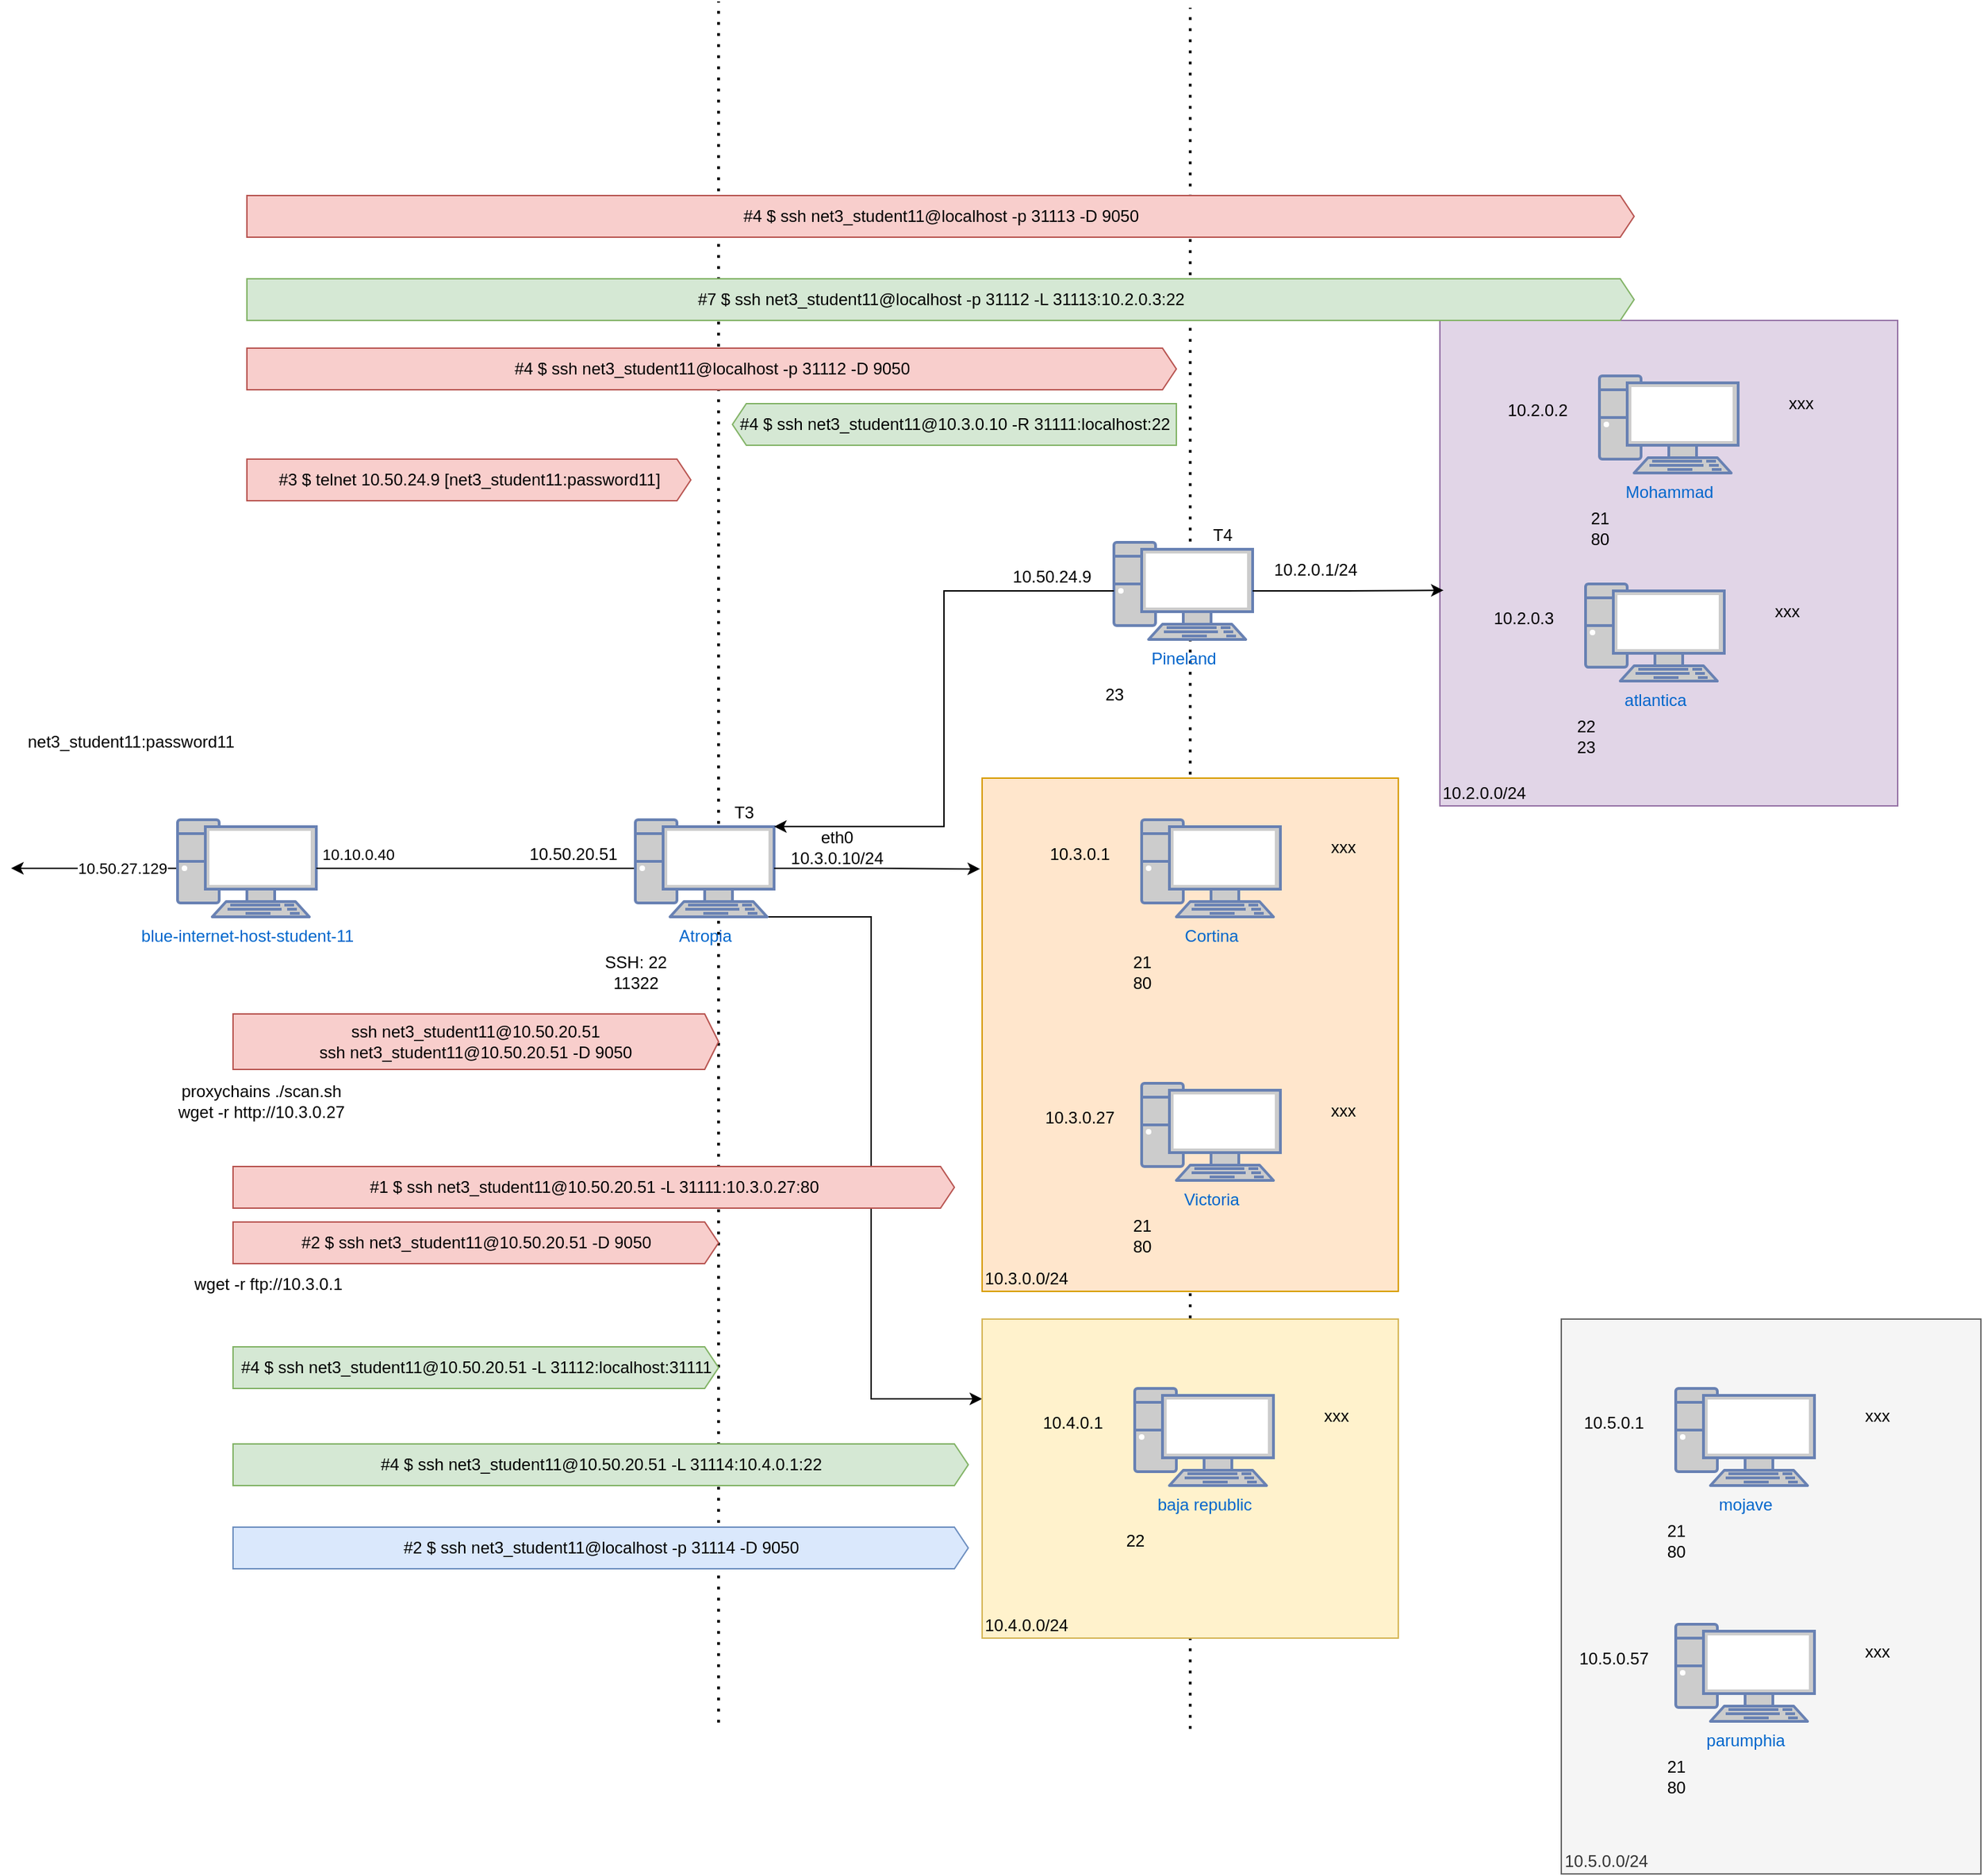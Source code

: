<mxfile version="24.5.4" type="github">
  <diagram name="Page-1" id="i8dF-cm1Uw1nVo0tILhw">
    <mxGraphModel dx="1195" dy="1748" grid="1" gridSize="10" guides="1" tooltips="1" connect="1" arrows="1" fold="1" page="1" pageScale="1" pageWidth="850" pageHeight="1100" math="0" shadow="0">
      <root>
        <mxCell id="0" />
        <mxCell id="1" parent="0" />
        <mxCell id="vsxXptvzrWp35h1PkfIq-12" style="edgeStyle=orthogonalEdgeStyle;rounded=0;orthogonalLoop=1;jettySize=auto;html=1;exitX=0.95;exitY=1;exitDx=0;exitDy=0;exitPerimeter=0;entryX=0;entryY=0.25;entryDx=0;entryDy=0;" edge="1" parent="1" source="qomQaT_PvQXfD7yi_y0e-1" target="vsxXptvzrWp35h1PkfIq-3">
          <mxGeometry relative="1" as="geometry">
            <Array as="points">
              <mxPoint x="630" y="160" />
              <mxPoint x="630" y="508" />
            </Array>
          </mxGeometry>
        </mxCell>
        <mxCell id="qomQaT_PvQXfD7yi_y0e-76" value="10.2.0.0/24" style="rounded=0;whiteSpace=wrap;html=1;fillColor=#e1d5e7;strokeColor=#9673a6;verticalAlign=bottom;align=left;" parent="1" vertex="1">
          <mxGeometry x="1040" y="-270" width="330" height="350" as="geometry" />
        </mxCell>
        <mxCell id="qomQaT_PvQXfD7yi_y0e-63" value="" style="endArrow=none;dashed=1;html=1;dashPattern=1 3;strokeWidth=2;rounded=0;" parent="1" edge="1">
          <mxGeometry width="50" height="50" relative="1" as="geometry">
            <mxPoint x="860.0" y="745.42" as="sourcePoint" />
            <mxPoint x="860.0" y="-495.413" as="targetPoint" />
          </mxGeometry>
        </mxCell>
        <mxCell id="qomQaT_PvQXfD7yi_y0e-62" value="" style="endArrow=none;dashed=1;html=1;dashPattern=1 3;strokeWidth=2;rounded=0;" parent="1" edge="1">
          <mxGeometry width="50" height="50" relative="1" as="geometry">
            <mxPoint x="520" y="740.833" as="sourcePoint" />
            <mxPoint x="520" y="-500" as="targetPoint" />
          </mxGeometry>
        </mxCell>
        <mxCell id="qomQaT_PvQXfD7yi_y0e-46" value="&#xa;10.3.0.0/24" style="rounded=0;verticalAlign=bottom;align=left;fillColor=#ffe6cc;strokeColor=#d79b00;" parent="1" vertex="1">
          <mxGeometry x="710" y="60" width="300" height="370" as="geometry" />
        </mxCell>
        <mxCell id="qomQaT_PvQXfD7yi_y0e-6" style="edgeStyle=orthogonalEdgeStyle;rounded=0;orthogonalLoop=1;jettySize=auto;html=1;exitX=0;exitY=0.5;exitDx=0;exitDy=0;exitPerimeter=0;" parent="1" source="qomQaT_PvQXfD7yi_y0e-2" edge="1">
          <mxGeometry relative="1" as="geometry">
            <mxPoint x="10" y="125" as="targetPoint" />
          </mxGeometry>
        </mxCell>
        <mxCell id="qomQaT_PvQXfD7yi_y0e-7" value="10.50.27.129" style="edgeLabel;html=1;align=center;verticalAlign=middle;resizable=0;points=[];" parent="qomQaT_PvQXfD7yi_y0e-6" vertex="1" connectable="0">
          <mxGeometry x="-0.569" y="-2" relative="1" as="geometry">
            <mxPoint x="-14" y="2" as="offset" />
          </mxGeometry>
        </mxCell>
        <mxCell id="qomQaT_PvQXfD7yi_y0e-2" value="blue-internet-host-student-11" style="fontColor=#0066CC;verticalAlign=top;verticalLabelPosition=bottom;labelPosition=center;align=center;html=1;outlineConnect=0;fillColor=#CCCCCC;strokeColor=#6881B3;gradientColor=none;gradientDirection=north;strokeWidth=2;shape=mxgraph.networks.pc;" parent="1" vertex="1">
          <mxGeometry x="130" y="90" width="100" height="70" as="geometry" />
        </mxCell>
        <mxCell id="qomQaT_PvQXfD7yi_y0e-3" style="edgeStyle=orthogonalEdgeStyle;rounded=0;orthogonalLoop=1;jettySize=auto;html=1;exitX=1;exitY=0.5;exitDx=0;exitDy=0;exitPerimeter=0;endArrow=none;endFill=0;" parent="1" source="qomQaT_PvQXfD7yi_y0e-2" target="qomQaT_PvQXfD7yi_y0e-1" edge="1">
          <mxGeometry relative="1" as="geometry">
            <mxPoint x="370" y="80" as="targetPoint" />
          </mxGeometry>
        </mxCell>
        <mxCell id="qomQaT_PvQXfD7yi_y0e-5" value="10.10.0.40" style="edgeLabel;html=1;align=center;verticalAlign=middle;resizable=0;points=[];" parent="qomQaT_PvQXfD7yi_y0e-3" vertex="1" connectable="0">
          <mxGeometry x="-0.792" relative="1" as="geometry">
            <mxPoint x="6" y="-10" as="offset" />
          </mxGeometry>
        </mxCell>
        <mxCell id="qomQaT_PvQXfD7yi_y0e-9" value="net3_student11:password11" style="text;whiteSpace=wrap;" parent="1" vertex="1">
          <mxGeometry x="20" y="20" width="170" height="40" as="geometry" />
        </mxCell>
        <mxCell id="qomQaT_PvQXfD7yi_y0e-16" value="ssh&amp;nbsp;&lt;span style=&quot;text-align: left; text-wrap: wrap;&quot;&gt;net3_student11@10.50.20.51&lt;/span&gt;&lt;div&gt;&lt;span style=&quot;text-align: left; text-wrap: wrap;&quot;&gt;ssh&amp;nbsp;&lt;/span&gt;&lt;span style=&quot;text-align: left; text-wrap: wrap; background-color: initial;&quot;&gt;net3_student11@10.50.20.51 -D 9050&lt;/span&gt;&lt;/div&gt;" style="html=1;shadow=0;dashed=0;align=center;verticalAlign=middle;shape=mxgraph.arrows2.arrow;dy=0;dx=10;notch=0;whiteSpace=wrap;fillColor=#f8cecc;strokeColor=#b85450;" parent="1" vertex="1">
          <mxGeometry x="170" y="230" width="350" height="40" as="geometry" />
        </mxCell>
        <mxCell id="qomQaT_PvQXfD7yi_y0e-17" value="proxychains ./scan.sh&lt;div&gt;wget -r http://10.3.0.27&lt;br&gt;&lt;/div&gt;" style="text;html=1;align=center;verticalAlign=middle;resizable=0;points=[];autosize=1;strokeColor=none;fillColor=none;" parent="1" vertex="1">
          <mxGeometry x="120" y="273" width="140" height="40" as="geometry" />
        </mxCell>
        <mxCell id="qomQaT_PvQXfD7yi_y0e-21" value="" style="group" parent="1" vertex="1" connectable="0">
          <mxGeometry x="425" y="70" width="225" height="150" as="geometry" />
        </mxCell>
        <mxCell id="qomQaT_PvQXfD7yi_y0e-19" value="" style="group" parent="qomQaT_PvQXfD7yi_y0e-21" vertex="1" connectable="0">
          <mxGeometry y="20" width="225" height="130" as="geometry" />
        </mxCell>
        <mxCell id="qomQaT_PvQXfD7yi_y0e-1" value="Atropia&lt;div&gt;&lt;br&gt;&lt;/div&gt;" style="fontColor=#0066CC;verticalAlign=top;verticalLabelPosition=bottom;labelPosition=center;align=center;html=1;outlineConnect=0;fillColor=#CCCCCC;strokeColor=#6881B3;gradientColor=none;gradientDirection=north;strokeWidth=2;shape=mxgraph.networks.pc;" parent="qomQaT_PvQXfD7yi_y0e-19" vertex="1">
          <mxGeometry x="35" width="100" height="70" as="geometry" />
        </mxCell>
        <mxCell id="qomQaT_PvQXfD7yi_y0e-12" value="SSH: 22&lt;div&gt;11322&lt;/div&gt;" style="text;html=1;align=center;verticalAlign=middle;resizable=0;points=[];autosize=1;strokeColor=none;fillColor=none;" parent="qomQaT_PvQXfD7yi_y0e-19" vertex="1">
          <mxGeometry y="90" width="70" height="40" as="geometry" />
        </mxCell>
        <mxCell id="qomQaT_PvQXfD7yi_y0e-14" value="eth0&lt;div&gt;10.3.0.10/24&lt;/div&gt;" style="text;html=1;align=center;verticalAlign=middle;resizable=0;points=[];autosize=1;strokeColor=none;fillColor=none;" parent="qomQaT_PvQXfD7yi_y0e-19" vertex="1">
          <mxGeometry x="135" width="90" height="40" as="geometry" />
        </mxCell>
        <mxCell id="qomQaT_PvQXfD7yi_y0e-23" value="10.50.20.51" style="text;html=1;align=center;verticalAlign=middle;resizable=0;points=[];autosize=1;strokeColor=none;fillColor=none;" parent="qomQaT_PvQXfD7yi_y0e-19" vertex="1">
          <mxGeometry x="-55" y="10" width="90" height="30" as="geometry" />
        </mxCell>
        <mxCell id="qomQaT_PvQXfD7yi_y0e-20" value="T3" style="text;html=1;align=center;verticalAlign=middle;resizable=0;points=[];autosize=1;strokeColor=none;fillColor=none;" parent="qomQaT_PvQXfD7yi_y0e-21" vertex="1">
          <mxGeometry x="92.5" width="40" height="30" as="geometry" />
        </mxCell>
        <mxCell id="qomQaT_PvQXfD7yi_y0e-24" value="" style="group" parent="1" vertex="1" connectable="0">
          <mxGeometry x="770" y="-130" width="225" height="150" as="geometry" />
        </mxCell>
        <mxCell id="qomQaT_PvQXfD7yi_y0e-25" value="" style="group" parent="qomQaT_PvQXfD7yi_y0e-24" vertex="1" connectable="0">
          <mxGeometry y="20" width="225" height="130" as="geometry" />
        </mxCell>
        <mxCell id="qomQaT_PvQXfD7yi_y0e-26" value="&lt;div&gt;Pineland&lt;/div&gt;" style="fontColor=#0066CC;verticalAlign=top;verticalLabelPosition=bottom;labelPosition=center;align=center;html=1;outlineConnect=0;fillColor=#CCCCCC;strokeColor=#6881B3;gradientColor=none;gradientDirection=north;strokeWidth=2;shape=mxgraph.networks.pc;" parent="qomQaT_PvQXfD7yi_y0e-25" vertex="1">
          <mxGeometry x="35" width="100" height="70" as="geometry" />
        </mxCell>
        <mxCell id="qomQaT_PvQXfD7yi_y0e-27" value="23" style="text;html=1;align=center;verticalAlign=middle;resizable=0;points=[];autosize=1;strokeColor=none;fillColor=none;" parent="qomQaT_PvQXfD7yi_y0e-25" vertex="1">
          <mxGeometry x="15" y="95" width="40" height="30" as="geometry" />
        </mxCell>
        <mxCell id="qomQaT_PvQXfD7yi_y0e-28" value="10.2.0.1/24" style="text;html=1;align=center;verticalAlign=middle;resizable=0;points=[];autosize=1;strokeColor=none;fillColor=none;" parent="qomQaT_PvQXfD7yi_y0e-25" vertex="1">
          <mxGeometry x="140" y="5" width="80" height="30" as="geometry" />
        </mxCell>
        <mxCell id="qomQaT_PvQXfD7yi_y0e-29" value="10.50.24.9" style="text;html=1;align=center;verticalAlign=middle;resizable=0;points=[];autosize=1;strokeColor=none;fillColor=none;" parent="qomQaT_PvQXfD7yi_y0e-25" vertex="1">
          <mxGeometry x="-50" y="10" width="80" height="30" as="geometry" />
        </mxCell>
        <mxCell id="qomQaT_PvQXfD7yi_y0e-30" value="T4" style="text;html=1;align=center;verticalAlign=middle;resizable=0;points=[];autosize=1;strokeColor=none;fillColor=none;" parent="qomQaT_PvQXfD7yi_y0e-24" vertex="1">
          <mxGeometry x="92.5" width="40" height="30" as="geometry" />
        </mxCell>
        <mxCell id="qomQaT_PvQXfD7yi_y0e-31" value="" style="group" parent="1" vertex="1" connectable="0">
          <mxGeometry x="790" y="70" width="225" height="150" as="geometry" />
        </mxCell>
        <mxCell id="qomQaT_PvQXfD7yi_y0e-32" value="" style="group" parent="qomQaT_PvQXfD7yi_y0e-31" vertex="1" connectable="0">
          <mxGeometry y="20" width="225" height="130" as="geometry" />
        </mxCell>
        <mxCell id="qomQaT_PvQXfD7yi_y0e-33" value="Cortina" style="fontColor=#0066CC;verticalAlign=top;verticalLabelPosition=bottom;labelPosition=center;align=center;html=1;outlineConnect=0;fillColor=#CCCCCC;strokeColor=#6881B3;gradientColor=none;gradientDirection=north;strokeWidth=2;shape=mxgraph.networks.pc;" parent="qomQaT_PvQXfD7yi_y0e-32" vertex="1">
          <mxGeometry x="35" width="100" height="70" as="geometry" />
        </mxCell>
        <mxCell id="qomQaT_PvQXfD7yi_y0e-34" value="21&lt;div&gt;80&lt;/div&gt;" style="text;html=1;align=center;verticalAlign=middle;resizable=0;points=[];autosize=1;strokeColor=none;fillColor=none;" parent="qomQaT_PvQXfD7yi_y0e-32" vertex="1">
          <mxGeometry x="15" y="90" width="40" height="40" as="geometry" />
        </mxCell>
        <mxCell id="qomQaT_PvQXfD7yi_y0e-35" value="xxx" style="text;html=1;align=center;verticalAlign=middle;resizable=0;points=[];autosize=1;strokeColor=none;fillColor=none;" parent="qomQaT_PvQXfD7yi_y0e-32" vertex="1">
          <mxGeometry x="160" y="5" width="40" height="30" as="geometry" />
        </mxCell>
        <mxCell id="qomQaT_PvQXfD7yi_y0e-36" value="10.3.0.1" style="text;html=1;align=center;verticalAlign=middle;resizable=0;points=[];autosize=1;strokeColor=none;fillColor=none;" parent="qomQaT_PvQXfD7yi_y0e-32" vertex="1">
          <mxGeometry x="-45" y="10" width="70" height="30" as="geometry" />
        </mxCell>
        <mxCell id="qomQaT_PvQXfD7yi_y0e-38" value="" style="group" parent="1" vertex="1" connectable="0">
          <mxGeometry x="790" y="260" width="225" height="150" as="geometry" />
        </mxCell>
        <mxCell id="qomQaT_PvQXfD7yi_y0e-39" value="" style="group" parent="qomQaT_PvQXfD7yi_y0e-38" vertex="1" connectable="0">
          <mxGeometry y="20" width="225" height="130" as="geometry" />
        </mxCell>
        <mxCell id="qomQaT_PvQXfD7yi_y0e-40" value="Victoria" style="fontColor=#0066CC;verticalAlign=top;verticalLabelPosition=bottom;labelPosition=center;align=center;html=1;outlineConnect=0;fillColor=#CCCCCC;strokeColor=#6881B3;gradientColor=none;gradientDirection=north;strokeWidth=2;shape=mxgraph.networks.pc;" parent="qomQaT_PvQXfD7yi_y0e-39" vertex="1">
          <mxGeometry x="35" width="100" height="70" as="geometry" />
        </mxCell>
        <mxCell id="qomQaT_PvQXfD7yi_y0e-41" value="21&lt;div&gt;80&lt;/div&gt;" style="text;html=1;align=center;verticalAlign=middle;resizable=0;points=[];autosize=1;strokeColor=none;fillColor=none;" parent="qomQaT_PvQXfD7yi_y0e-39" vertex="1">
          <mxGeometry x="15" y="90" width="40" height="40" as="geometry" />
        </mxCell>
        <mxCell id="qomQaT_PvQXfD7yi_y0e-42" value="xxx" style="text;html=1;align=center;verticalAlign=middle;resizable=0;points=[];autosize=1;strokeColor=none;fillColor=none;" parent="qomQaT_PvQXfD7yi_y0e-39" vertex="1">
          <mxGeometry x="160" y="5" width="40" height="30" as="geometry" />
        </mxCell>
        <mxCell id="qomQaT_PvQXfD7yi_y0e-43" value="10.3.0.27" style="text;html=1;align=center;verticalAlign=middle;resizable=0;points=[];autosize=1;strokeColor=none;fillColor=none;" parent="qomQaT_PvQXfD7yi_y0e-39" vertex="1">
          <mxGeometry x="-45" y="10" width="70" height="30" as="geometry" />
        </mxCell>
        <mxCell id="qomQaT_PvQXfD7yi_y0e-47" style="edgeStyle=orthogonalEdgeStyle;rounded=0;orthogonalLoop=1;jettySize=auto;html=1;exitX=1;exitY=0.5;exitDx=0;exitDy=0;exitPerimeter=0;entryX=-0.005;entryY=0.177;entryDx=0;entryDy=0;entryPerimeter=0;" parent="1" source="qomQaT_PvQXfD7yi_y0e-1" target="qomQaT_PvQXfD7yi_y0e-46" edge="1">
          <mxGeometry relative="1" as="geometry" />
        </mxCell>
        <mxCell id="qomQaT_PvQXfD7yi_y0e-50" value="#1 $ ssh net3_student11@10.50.20.51 -L 31111:10.3.0.27:80" style="html=1;shadow=0;dashed=0;align=center;verticalAlign=middle;shape=mxgraph.arrows2.arrow;dy=0;dx=10;notch=0;fillColor=#f8cecc;strokeColor=#b85450;" parent="1" vertex="1">
          <mxGeometry x="170" y="340" width="520" height="30" as="geometry" />
        </mxCell>
        <mxCell id="qomQaT_PvQXfD7yi_y0e-51" value="#2 $ ssh net3_student11@10.50.20.51 -D 9050" style="html=1;shadow=0;dashed=0;align=center;verticalAlign=middle;shape=mxgraph.arrows2.arrow;dy=0;dx=10;notch=0;fillColor=#f8cecc;strokeColor=#b85450;" parent="1" vertex="1">
          <mxGeometry x="170" y="380" width="350" height="30" as="geometry" />
        </mxCell>
        <mxCell id="qomQaT_PvQXfD7yi_y0e-52" value="wget -r ftp://10.3.0.1" style="text;html=1;align=center;verticalAlign=middle;resizable=0;points=[];autosize=1;strokeColor=none;fillColor=none;" parent="1" vertex="1">
          <mxGeometry x="130" y="410" width="130" height="30" as="geometry" />
        </mxCell>
        <mxCell id="qomQaT_PvQXfD7yi_y0e-56" value="#3 $ telnet 10.50.24.9 [&lt;span style=&quot;text-align: left; text-wrap: wrap;&quot;&gt;net3_student11:password11]&lt;/span&gt;" style="html=1;shadow=0;dashed=0;align=center;verticalAlign=middle;shape=mxgraph.arrows2.arrow;dy=0;dx=10;notch=0;fillColor=#f8cecc;strokeColor=#b85450;" parent="1" vertex="1">
          <mxGeometry x="180" y="-170" width="320" height="30" as="geometry" />
        </mxCell>
        <mxCell id="qomQaT_PvQXfD7yi_y0e-58" style="edgeStyle=orthogonalEdgeStyle;rounded=0;orthogonalLoop=1;jettySize=auto;html=1;exitX=0;exitY=0.5;exitDx=0;exitDy=0;exitPerimeter=0;entryX=1;entryY=0.07;entryDx=0;entryDy=0;entryPerimeter=0;" parent="1" source="qomQaT_PvQXfD7yi_y0e-26" target="qomQaT_PvQXfD7yi_y0e-1" edge="1">
          <mxGeometry relative="1" as="geometry" />
        </mxCell>
        <mxCell id="qomQaT_PvQXfD7yi_y0e-59" value="#4 $ ssh net3_student11@10.3.0.10 -R 31111:localhost:22" style="html=1;shadow=0;dashed=0;align=center;verticalAlign=middle;shape=mxgraph.arrows2.arrow;dy=0;dx=10;notch=0;flipH=1;fillColor=#d5e8d4;strokeColor=#82b366;" parent="1" vertex="1">
          <mxGeometry x="530" y="-210" width="320" height="30" as="geometry" />
        </mxCell>
        <mxCell id="qomQaT_PvQXfD7yi_y0e-60" value="#4 $ ssh net3_student11@10.50.20.51 -L 31112:localhost:31111" style="html=1;shadow=0;dashed=0;align=center;verticalAlign=middle;shape=mxgraph.arrows2.arrow;dy=0;dx=10;notch=0;fillColor=#d5e8d4;strokeColor=#82b366;" parent="1" vertex="1">
          <mxGeometry x="170" y="470" width="350" height="30" as="geometry" />
        </mxCell>
        <mxCell id="qomQaT_PvQXfD7yi_y0e-61" value="#4 $ ssh net3_student11@localhost -p 31112 -D 9050" style="html=1;shadow=0;dashed=0;align=center;verticalAlign=middle;shape=mxgraph.arrows2.arrow;dy=0;dx=10;notch=0;fillColor=#f8cecc;strokeColor=#b85450;" parent="1" vertex="1">
          <mxGeometry x="180" y="-250" width="670" height="30" as="geometry" />
        </mxCell>
        <mxCell id="qomQaT_PvQXfD7yi_y0e-64" value="" style="group" parent="1" vertex="1" connectable="0">
          <mxGeometry x="1120" y="-250" width="225" height="150" as="geometry" />
        </mxCell>
        <mxCell id="qomQaT_PvQXfD7yi_y0e-65" value="" style="group" parent="qomQaT_PvQXfD7yi_y0e-64" vertex="1" connectable="0">
          <mxGeometry y="20" width="225" height="130" as="geometry" />
        </mxCell>
        <mxCell id="qomQaT_PvQXfD7yi_y0e-66" value="Mohammad" style="fontColor=#0066CC;verticalAlign=top;verticalLabelPosition=bottom;labelPosition=center;align=center;html=1;outlineConnect=0;fillColor=#CCCCCC;strokeColor=#6881B3;gradientColor=none;gradientDirection=north;strokeWidth=2;shape=mxgraph.networks.pc;" parent="qomQaT_PvQXfD7yi_y0e-65" vertex="1">
          <mxGeometry x="35" width="100" height="70" as="geometry" />
        </mxCell>
        <mxCell id="qomQaT_PvQXfD7yi_y0e-67" value="21&lt;div&gt;80&lt;/div&gt;" style="text;html=1;align=center;verticalAlign=middle;resizable=0;points=[];autosize=1;strokeColor=none;fillColor=none;" parent="qomQaT_PvQXfD7yi_y0e-65" vertex="1">
          <mxGeometry x="15" y="90" width="40" height="40" as="geometry" />
        </mxCell>
        <mxCell id="qomQaT_PvQXfD7yi_y0e-68" value="xxx" style="text;html=1;align=center;verticalAlign=middle;resizable=0;points=[];autosize=1;strokeColor=none;fillColor=none;" parent="qomQaT_PvQXfD7yi_y0e-65" vertex="1">
          <mxGeometry x="160" y="5" width="40" height="30" as="geometry" />
        </mxCell>
        <mxCell id="qomQaT_PvQXfD7yi_y0e-69" value="10.2.0.2" style="text;html=1;align=center;verticalAlign=middle;resizable=0;points=[];autosize=1;strokeColor=none;fillColor=none;" parent="qomQaT_PvQXfD7yi_y0e-65" vertex="1">
          <mxGeometry x="-45" y="10" width="70" height="30" as="geometry" />
        </mxCell>
        <mxCell id="qomQaT_PvQXfD7yi_y0e-70" value="" style="group" parent="1" vertex="1" connectable="0">
          <mxGeometry x="1110" y="-100" width="225" height="150" as="geometry" />
        </mxCell>
        <mxCell id="qomQaT_PvQXfD7yi_y0e-71" value="" style="group" parent="qomQaT_PvQXfD7yi_y0e-70" vertex="1" connectable="0">
          <mxGeometry y="20" width="225" height="130" as="geometry" />
        </mxCell>
        <mxCell id="qomQaT_PvQXfD7yi_y0e-72" value="atlantica" style="fontColor=#0066CC;verticalAlign=top;verticalLabelPosition=bottom;labelPosition=center;align=center;html=1;outlineConnect=0;fillColor=#CCCCCC;strokeColor=#6881B3;gradientColor=none;gradientDirection=north;strokeWidth=2;shape=mxgraph.networks.pc;" parent="qomQaT_PvQXfD7yi_y0e-71" vertex="1">
          <mxGeometry x="35" width="100" height="70" as="geometry" />
        </mxCell>
        <mxCell id="qomQaT_PvQXfD7yi_y0e-73" value="22&lt;div&gt;23&lt;/div&gt;" style="text;html=1;align=center;verticalAlign=middle;resizable=0;points=[];autosize=1;strokeColor=none;fillColor=none;" parent="qomQaT_PvQXfD7yi_y0e-71" vertex="1">
          <mxGeometry x="15" y="90" width="40" height="40" as="geometry" />
        </mxCell>
        <mxCell id="qomQaT_PvQXfD7yi_y0e-74" value="xxx" style="text;html=1;align=center;verticalAlign=middle;resizable=0;points=[];autosize=1;strokeColor=none;fillColor=none;" parent="qomQaT_PvQXfD7yi_y0e-71" vertex="1">
          <mxGeometry x="160" y="5" width="40" height="30" as="geometry" />
        </mxCell>
        <mxCell id="qomQaT_PvQXfD7yi_y0e-75" value="10.2.0.3" style="text;html=1;align=center;verticalAlign=middle;resizable=0;points=[];autosize=1;strokeColor=none;fillColor=none;" parent="qomQaT_PvQXfD7yi_y0e-71" vertex="1">
          <mxGeometry x="-45" y="10" width="70" height="30" as="geometry" />
        </mxCell>
        <mxCell id="qomQaT_PvQXfD7yi_y0e-77" style="edgeStyle=orthogonalEdgeStyle;rounded=0;orthogonalLoop=1;jettySize=auto;html=1;exitX=1;exitY=0.5;exitDx=0;exitDy=0;exitPerimeter=0;entryX=0.008;entryY=0.556;entryDx=0;entryDy=0;entryPerimeter=0;" parent="1" source="qomQaT_PvQXfD7yi_y0e-26" target="qomQaT_PvQXfD7yi_y0e-76" edge="1">
          <mxGeometry relative="1" as="geometry" />
        </mxCell>
        <mxCell id="vsxXptvzrWp35h1PkfIq-1" value="#7 $ ssh net3_student11@localhost -p 31112 -L 31113:10.2.0.3:22" style="html=1;shadow=0;dashed=0;align=center;verticalAlign=middle;shape=mxgraph.arrows2.arrow;dy=0;dx=10;notch=0;fillColor=#d5e8d4;strokeColor=#82b366;" vertex="1" parent="1">
          <mxGeometry x="180" y="-300" width="1000" height="30" as="geometry" />
        </mxCell>
        <mxCell id="vsxXptvzrWp35h1PkfIq-2" value="#4 $ ssh net3_student11@localhost -p 31113 -D 9050" style="html=1;shadow=0;dashed=0;align=center;verticalAlign=middle;shape=mxgraph.arrows2.arrow;dy=0;dx=10;notch=0;fillColor=#f8cecc;strokeColor=#b85450;" vertex="1" parent="1">
          <mxGeometry x="180" y="-360" width="1000" height="30" as="geometry" />
        </mxCell>
        <mxCell id="vsxXptvzrWp35h1PkfIq-3" value="10.4.0.0/24" style="whiteSpace=wrap;html=1;fillColor=#fff2cc;strokeColor=#d6b656;verticalAlign=bottom;align=left;" vertex="1" parent="1">
          <mxGeometry x="710" y="450" width="300" height="230" as="geometry" />
        </mxCell>
        <mxCell id="vsxXptvzrWp35h1PkfIq-4" value="10.5.0.0/24" style="whiteSpace=wrap;html=1;fillColor=#f5f5f5;strokeColor=#666666;verticalAlign=bottom;align=left;fontColor=#333333;" vertex="1" parent="1">
          <mxGeometry x="1127.5" y="450" width="302.5" height="400" as="geometry" />
        </mxCell>
        <mxCell id="vsxXptvzrWp35h1PkfIq-5" value="" style="group" vertex="1" connectable="0" parent="1">
          <mxGeometry x="785" y="480" width="225" height="150" as="geometry" />
        </mxCell>
        <mxCell id="vsxXptvzrWp35h1PkfIq-6" value="" style="group" vertex="1" connectable="0" parent="vsxXptvzrWp35h1PkfIq-5">
          <mxGeometry y="20" width="225" height="130" as="geometry" />
        </mxCell>
        <mxCell id="vsxXptvzrWp35h1PkfIq-7" value="baja republic" style="fontColor=#0066CC;verticalAlign=top;verticalLabelPosition=bottom;labelPosition=center;align=center;html=1;outlineConnect=0;fillColor=#CCCCCC;strokeColor=#6881B3;gradientColor=none;gradientDirection=north;strokeWidth=2;shape=mxgraph.networks.pc;" vertex="1" parent="vsxXptvzrWp35h1PkfIq-6">
          <mxGeometry x="35" width="100" height="70" as="geometry" />
        </mxCell>
        <mxCell id="vsxXptvzrWp35h1PkfIq-8" value="22" style="text;html=1;align=center;verticalAlign=middle;resizable=0;points=[];autosize=1;strokeColor=none;fillColor=none;" vertex="1" parent="vsxXptvzrWp35h1PkfIq-6">
          <mxGeometry x="15" y="95" width="40" height="30" as="geometry" />
        </mxCell>
        <mxCell id="vsxXptvzrWp35h1PkfIq-9" value="xxx" style="text;html=1;align=center;verticalAlign=middle;resizable=0;points=[];autosize=1;strokeColor=none;fillColor=none;" vertex="1" parent="vsxXptvzrWp35h1PkfIq-6">
          <mxGeometry x="160" y="5" width="40" height="30" as="geometry" />
        </mxCell>
        <mxCell id="vsxXptvzrWp35h1PkfIq-10" value="10.4.0.1" style="text;html=1;align=center;verticalAlign=middle;resizable=0;points=[];autosize=1;strokeColor=none;fillColor=none;" vertex="1" parent="vsxXptvzrWp35h1PkfIq-6">
          <mxGeometry x="-45" y="10" width="70" height="30" as="geometry" />
        </mxCell>
        <mxCell id="vsxXptvzrWp35h1PkfIq-11" value="#4 $ ssh net3_student11@10.50.20.51 -L 31114:10.4.0.1:22" style="html=1;shadow=0;dashed=0;align=center;verticalAlign=middle;shape=mxgraph.arrows2.arrow;dy=0;dx=10;notch=0;fillColor=#d5e8d4;strokeColor=#82b366;" vertex="1" parent="1">
          <mxGeometry x="170" y="540" width="530" height="30" as="geometry" />
        </mxCell>
        <mxCell id="vsxXptvzrWp35h1PkfIq-13" value="#2 $ ssh net3_student11@localhost -p 31114 -D 9050" style="html=1;shadow=0;dashed=0;align=center;verticalAlign=middle;shape=mxgraph.arrows2.arrow;dy=0;dx=10;notch=0;fillColor=#dae8fc;strokeColor=#6c8ebf;" vertex="1" parent="1">
          <mxGeometry x="170" y="600" width="530" height="30" as="geometry" />
        </mxCell>
        <mxCell id="vsxXptvzrWp35h1PkfIq-14" value="" style="group" vertex="1" connectable="0" parent="1">
          <mxGeometry x="1175" y="480" width="225" height="150" as="geometry" />
        </mxCell>
        <mxCell id="vsxXptvzrWp35h1PkfIq-15" value="" style="group" vertex="1" connectable="0" parent="vsxXptvzrWp35h1PkfIq-14">
          <mxGeometry y="20" width="225" height="130" as="geometry" />
        </mxCell>
        <mxCell id="vsxXptvzrWp35h1PkfIq-16" value="mojave" style="fontColor=#0066CC;verticalAlign=top;verticalLabelPosition=bottom;labelPosition=center;align=center;html=1;outlineConnect=0;fillColor=#CCCCCC;strokeColor=#6881B3;gradientColor=none;gradientDirection=north;strokeWidth=2;shape=mxgraph.networks.pc;" vertex="1" parent="vsxXptvzrWp35h1PkfIq-15">
          <mxGeometry x="35" width="100" height="70" as="geometry" />
        </mxCell>
        <mxCell id="vsxXptvzrWp35h1PkfIq-17" value="21&lt;div&gt;80&lt;/div&gt;" style="text;html=1;align=center;verticalAlign=middle;resizable=0;points=[];autosize=1;strokeColor=none;fillColor=none;" vertex="1" parent="vsxXptvzrWp35h1PkfIq-15">
          <mxGeometry x="15" y="90" width="40" height="40" as="geometry" />
        </mxCell>
        <mxCell id="vsxXptvzrWp35h1PkfIq-18" value="xxx" style="text;html=1;align=center;verticalAlign=middle;resizable=0;points=[];autosize=1;strokeColor=none;fillColor=none;" vertex="1" parent="vsxXptvzrWp35h1PkfIq-15">
          <mxGeometry x="160" y="5" width="40" height="30" as="geometry" />
        </mxCell>
        <mxCell id="vsxXptvzrWp35h1PkfIq-19" value="10.5.0.1" style="text;html=1;align=center;verticalAlign=middle;resizable=0;points=[];autosize=1;strokeColor=none;fillColor=none;" vertex="1" parent="vsxXptvzrWp35h1PkfIq-15">
          <mxGeometry x="-45" y="10" width="70" height="30" as="geometry" />
        </mxCell>
        <mxCell id="vsxXptvzrWp35h1PkfIq-20" value="" style="group" vertex="1" connectable="0" parent="1">
          <mxGeometry x="1175" y="650" width="225" height="150" as="geometry" />
        </mxCell>
        <mxCell id="vsxXptvzrWp35h1PkfIq-21" value="" style="group" vertex="1" connectable="0" parent="vsxXptvzrWp35h1PkfIq-20">
          <mxGeometry y="20" width="225" height="130" as="geometry" />
        </mxCell>
        <mxCell id="vsxXptvzrWp35h1PkfIq-22" value="parumphia" style="fontColor=#0066CC;verticalAlign=top;verticalLabelPosition=bottom;labelPosition=center;align=center;html=1;outlineConnect=0;fillColor=#CCCCCC;strokeColor=#6881B3;gradientColor=none;gradientDirection=north;strokeWidth=2;shape=mxgraph.networks.pc;" vertex="1" parent="vsxXptvzrWp35h1PkfIq-21">
          <mxGeometry x="35" width="100" height="70" as="geometry" />
        </mxCell>
        <mxCell id="vsxXptvzrWp35h1PkfIq-23" value="21&lt;div&gt;80&lt;/div&gt;" style="text;html=1;align=center;verticalAlign=middle;resizable=0;points=[];autosize=1;strokeColor=none;fillColor=none;" vertex="1" parent="vsxXptvzrWp35h1PkfIq-21">
          <mxGeometry x="15" y="90" width="40" height="40" as="geometry" />
        </mxCell>
        <mxCell id="vsxXptvzrWp35h1PkfIq-24" value="xxx" style="text;html=1;align=center;verticalAlign=middle;resizable=0;points=[];autosize=1;strokeColor=none;fillColor=none;" vertex="1" parent="vsxXptvzrWp35h1PkfIq-21">
          <mxGeometry x="160" y="5" width="40" height="30" as="geometry" />
        </mxCell>
        <mxCell id="vsxXptvzrWp35h1PkfIq-25" value="10.5.0.57" style="text;html=1;align=center;verticalAlign=middle;resizable=0;points=[];autosize=1;strokeColor=none;fillColor=none;" vertex="1" parent="vsxXptvzrWp35h1PkfIq-21">
          <mxGeometry x="-45" y="10" width="70" height="30" as="geometry" />
        </mxCell>
      </root>
    </mxGraphModel>
  </diagram>
</mxfile>
